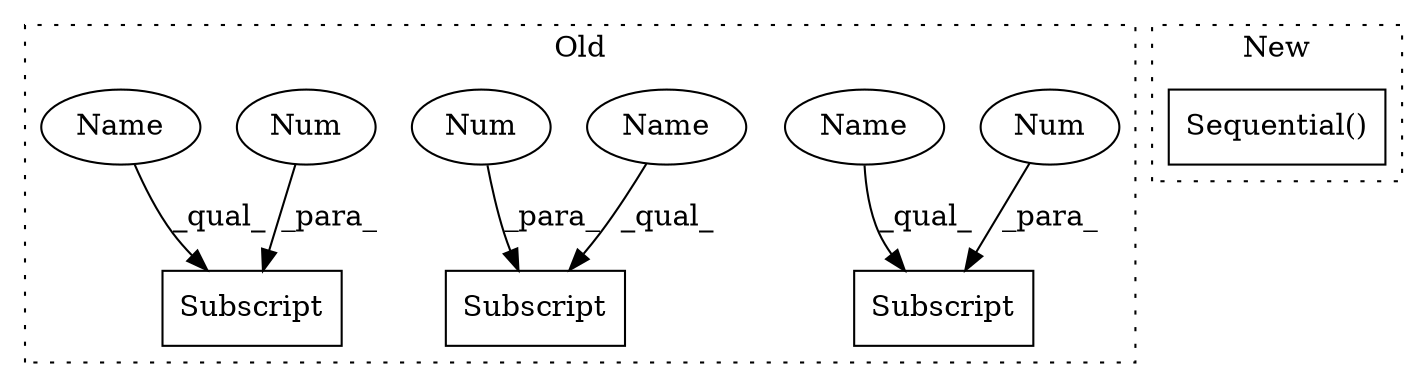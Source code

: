 digraph G {
subgraph cluster0 {
1 [label="Subscript" a="63" s="661,0" l="16,0" shape="box"];
3 [label="Num" a="76" s="675" l="1" shape="ellipse"];
4 [label="Subscript" a="63" s="615,0" l="16,0" shape="box"];
5 [label="Num" a="76" s="629" l="1" shape="ellipse"];
6 [label="Subscript" a="63" s="986,0" l="16,0" shape="box"];
7 [label="Num" a="76" s="1000" l="1" shape="ellipse"];
8 [label="Name" a="87" s="661" l="13" shape="ellipse"];
9 [label="Name" a="87" s="615" l="13" shape="ellipse"];
10 [label="Name" a="87" s="986" l="13" shape="ellipse"];
label = "Old";
style="dotted";
}
subgraph cluster1 {
2 [label="Sequential()" a="75" s="801,895" l="27,10" shape="box"];
label = "New";
style="dotted";
}
3 -> 1 [label="_para_"];
5 -> 4 [label="_para_"];
7 -> 6 [label="_para_"];
8 -> 1 [label="_qual_"];
9 -> 4 [label="_qual_"];
10 -> 6 [label="_qual_"];
}